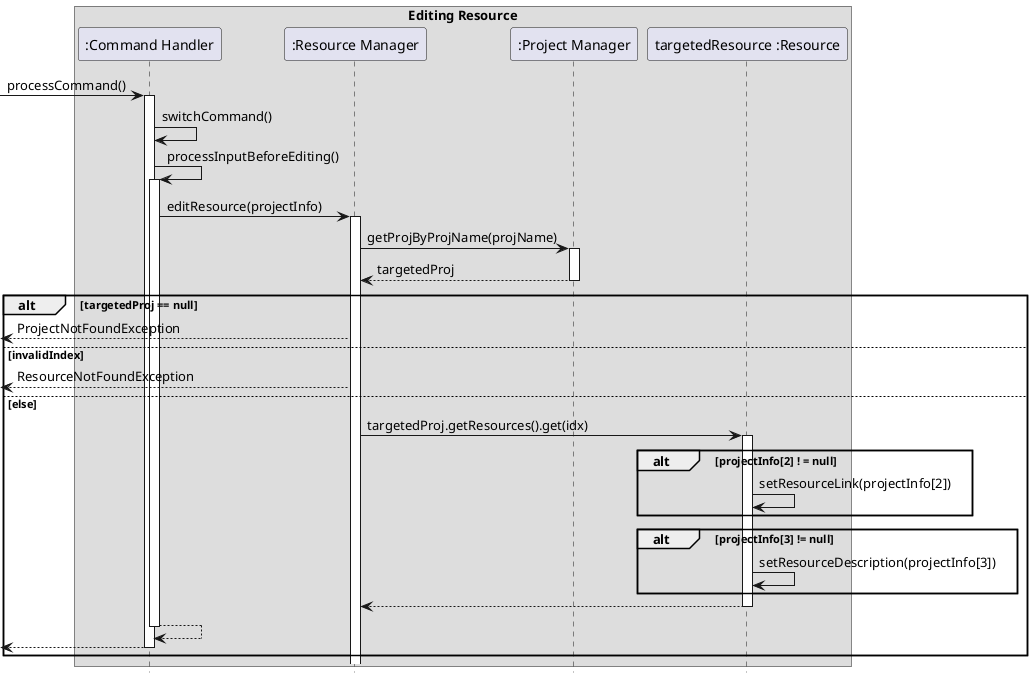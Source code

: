@startuml
hide footbox
'https://plantuml.com/sequence-diagram

box Editing Resource
participant ":Command Handler" as CommandHandler
participant ":Resource Manager" as ResourceManager
participant ":Project Manager" as ProjectManager
participant "targetedResource :Resource" as Resource

[-> CommandHandler : processCommand()
activate CommandHandler
CommandHandler -> CommandHandler : switchCommand()
CommandHandler -> CommandHandler : processInputBeforeEditing()
activate CommandHandler

CommandHandler -> ResourceManager : editResource(projectInfo)
activate ResourceManager
ResourceManager -> ProjectManager : getProjByProjName(projName)
activate ProjectManager
ResourceManager <-- ProjectManager : targetedProj
deactivate ProjectManager

alt targetedProj == null
    [<-- ResourceManager : ProjectNotFoundException
else invalidIndex
    [<-- ResourceManager : ResourceNotFoundException
else else
    ResourceManager -> Resource : targetedProj.getResources().get(idx)
    activate Resource
    alt projectInfo[2] ! = null
        Resource -> Resource : setResourceLink(projectInfo[2])
        end
    alt projectInfo[3] != null
        Resource -> Resource : setResourceDescription(projectInfo[3])
        end
    return
    deactivate Resource

return
return
end




@enduml